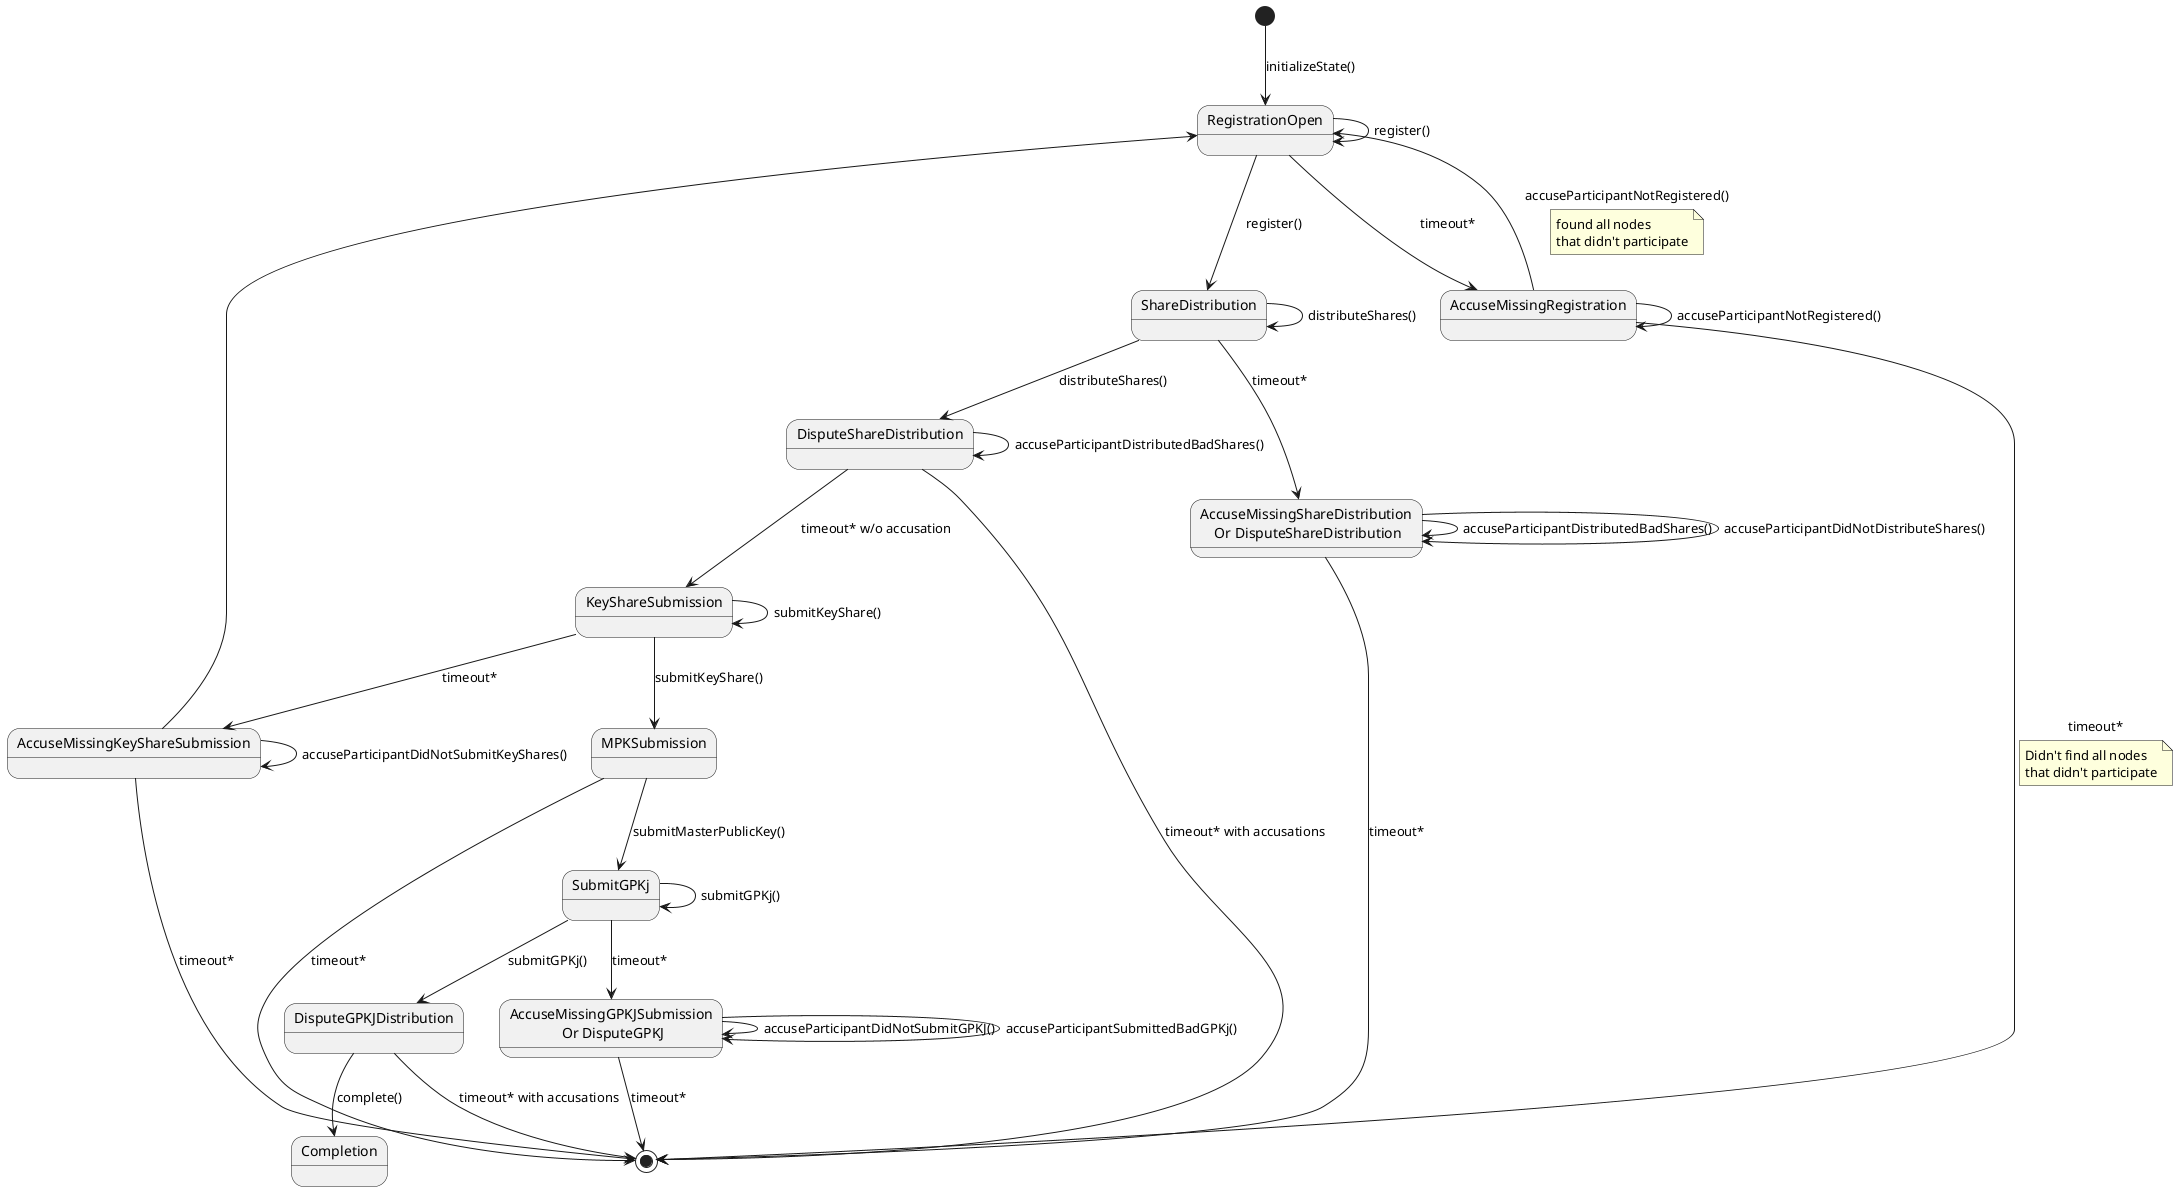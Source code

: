 @startuml

[*]     --> RegistrationOpen : initializeState()
state end1 <<end>>
skinparam state {
    EndColor Red
}
RegistrationOpen --> RegistrationOpen: register()
RegistrationOpen --> ShareDistribution: register()
RegistrationOpen --> AccuseMissingRegistration: timeout*

AccuseMissingRegistration --> RegistrationOpen:accuseParticipantNotRegistered()
note on link : found all nodes\nthat didn't participate
AccuseMissingRegistration --> AccuseMissingRegistration: accuseParticipantNotRegistered()
AccuseMissingRegistration --> end1: timeout*
note on link : Didn't find all nodes\nthat didn't participate

ShareDistribution --> ShareDistribution: distributeShares()
ShareDistribution --> DisputeShareDistribution: distributeShares()
state "AccuseMissingShareDistribution\n Or DisputeShareDistribution"  as AccuseShareWindow

ShareDistribution -->  AccuseShareWindow: timeout*

AccuseShareWindow -->  AccuseShareWindow: accuseParticipantDistributedBadShares()
AccuseShareWindow -->end1: timeout*
AccuseShareWindow -->  AccuseShareWindow: accuseParticipantDidNotDistributeShares()

DisputeShareDistribution --> DisputeShareDistribution: accuseParticipantDistributedBadShares()
DisputeShareDistribution --> KeyShareSubmission:  timeout* w/o accusation
DisputeShareDistribution --> end1: timeout* with accusations
KeyShareSubmission --> KeyShareSubmission: submitKeyShare()
KeyShareSubmission --> MPKSubmission: submitKeyShare()

KeyShareSubmission --> AccuseMissingKeyShareSubmission: timeout*
AccuseMissingKeyShareSubmission --> AccuseMissingKeyShareSubmission: accuseParticipantDidNotSubmitKeyShares()
AccuseMissingKeyShareSubmission -->RegistrationOpen
AccuseMissingKeyShareSubmission --> end1: timeout*

MPKSubmission --> SubmitGPKj: submitMasterPublicKey()

MPKSubmission --> end1: timeout*

SubmitGPKj --> SubmitGPKj: submitGPKj()


state "AccuseMissingGPKJSubmission\n Or DisputeGPKJ"  as AccuseGPKJWindow
SubmitGPKj --> AccuseGPKJWindow: timeout*
AccuseGPKJWindow --> AccuseGPKJWindow: accuseParticipantDidNotSubmitGPKJ()
AccuseGPKJWindow --> AccuseGPKJWindow: accuseParticipantSubmittedBadGPKj()
AccuseGPKJWindow --> end1: timeout*

SubmitGPKj --> DisputeGPKJDistribution: submitGPKj()

DisputeGPKJDistribution --> Completion: complete()
DisputeGPKJDistribution --> end1: timeout* with accusations



@enduml
